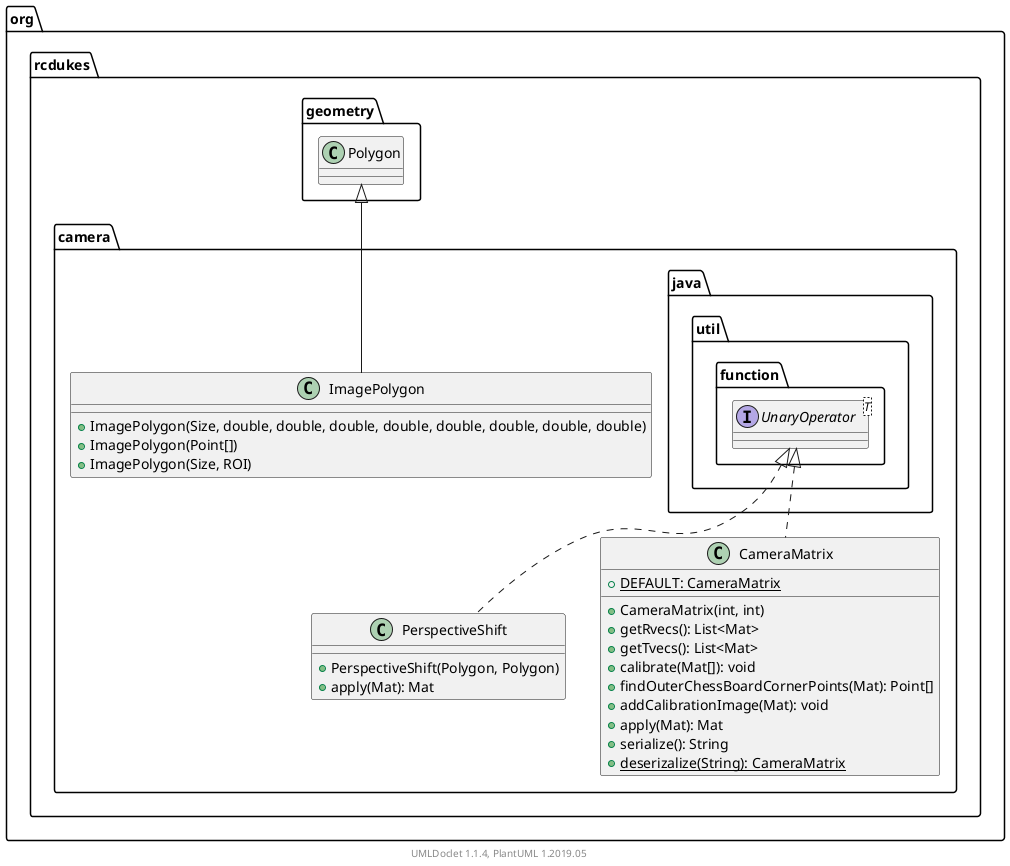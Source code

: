 @startuml

    namespace org.rcdukes.camera {

        class PerspectiveShift [[PerspectiveShift.html]] {
            +PerspectiveShift(Polygon, Polygon)
            +apply(Mat): Mat
        }

        class ImagePolygon [[ImagePolygon.html]] {
            +ImagePolygon(Size, double, double, double, double, double, double, double, double)
            +ImagePolygon(Point[])
            +ImagePolygon(Size, ROI)
        }

        class CameraMatrix [[CameraMatrix.html]] {
            {static} +DEFAULT: CameraMatrix
            +CameraMatrix(int, int)
            +getRvecs(): List<Mat>
            +getTvecs(): List<Mat>
            +calibrate(Mat[]): void
            +findOuterChessBoardCornerPoints(Mat): Point[]
            +addCalibrationImage(Mat): void
            +apply(Mat): Mat
            +serialize(): String
            {static} +deserizalize(String): CameraMatrix
        }

        interface java.util.function.UnaryOperator<T>
        java.util.function.UnaryOperator <|.. PerspectiveShift

        class org.rcdukes.geometry.Polygon
        org.rcdukes.geometry.Polygon <|-- ImagePolygon

        java.util.function.UnaryOperator <|.. CameraMatrix

    }


    center footer UMLDoclet 1.1.4, PlantUML 1.2019.05
@enduml
